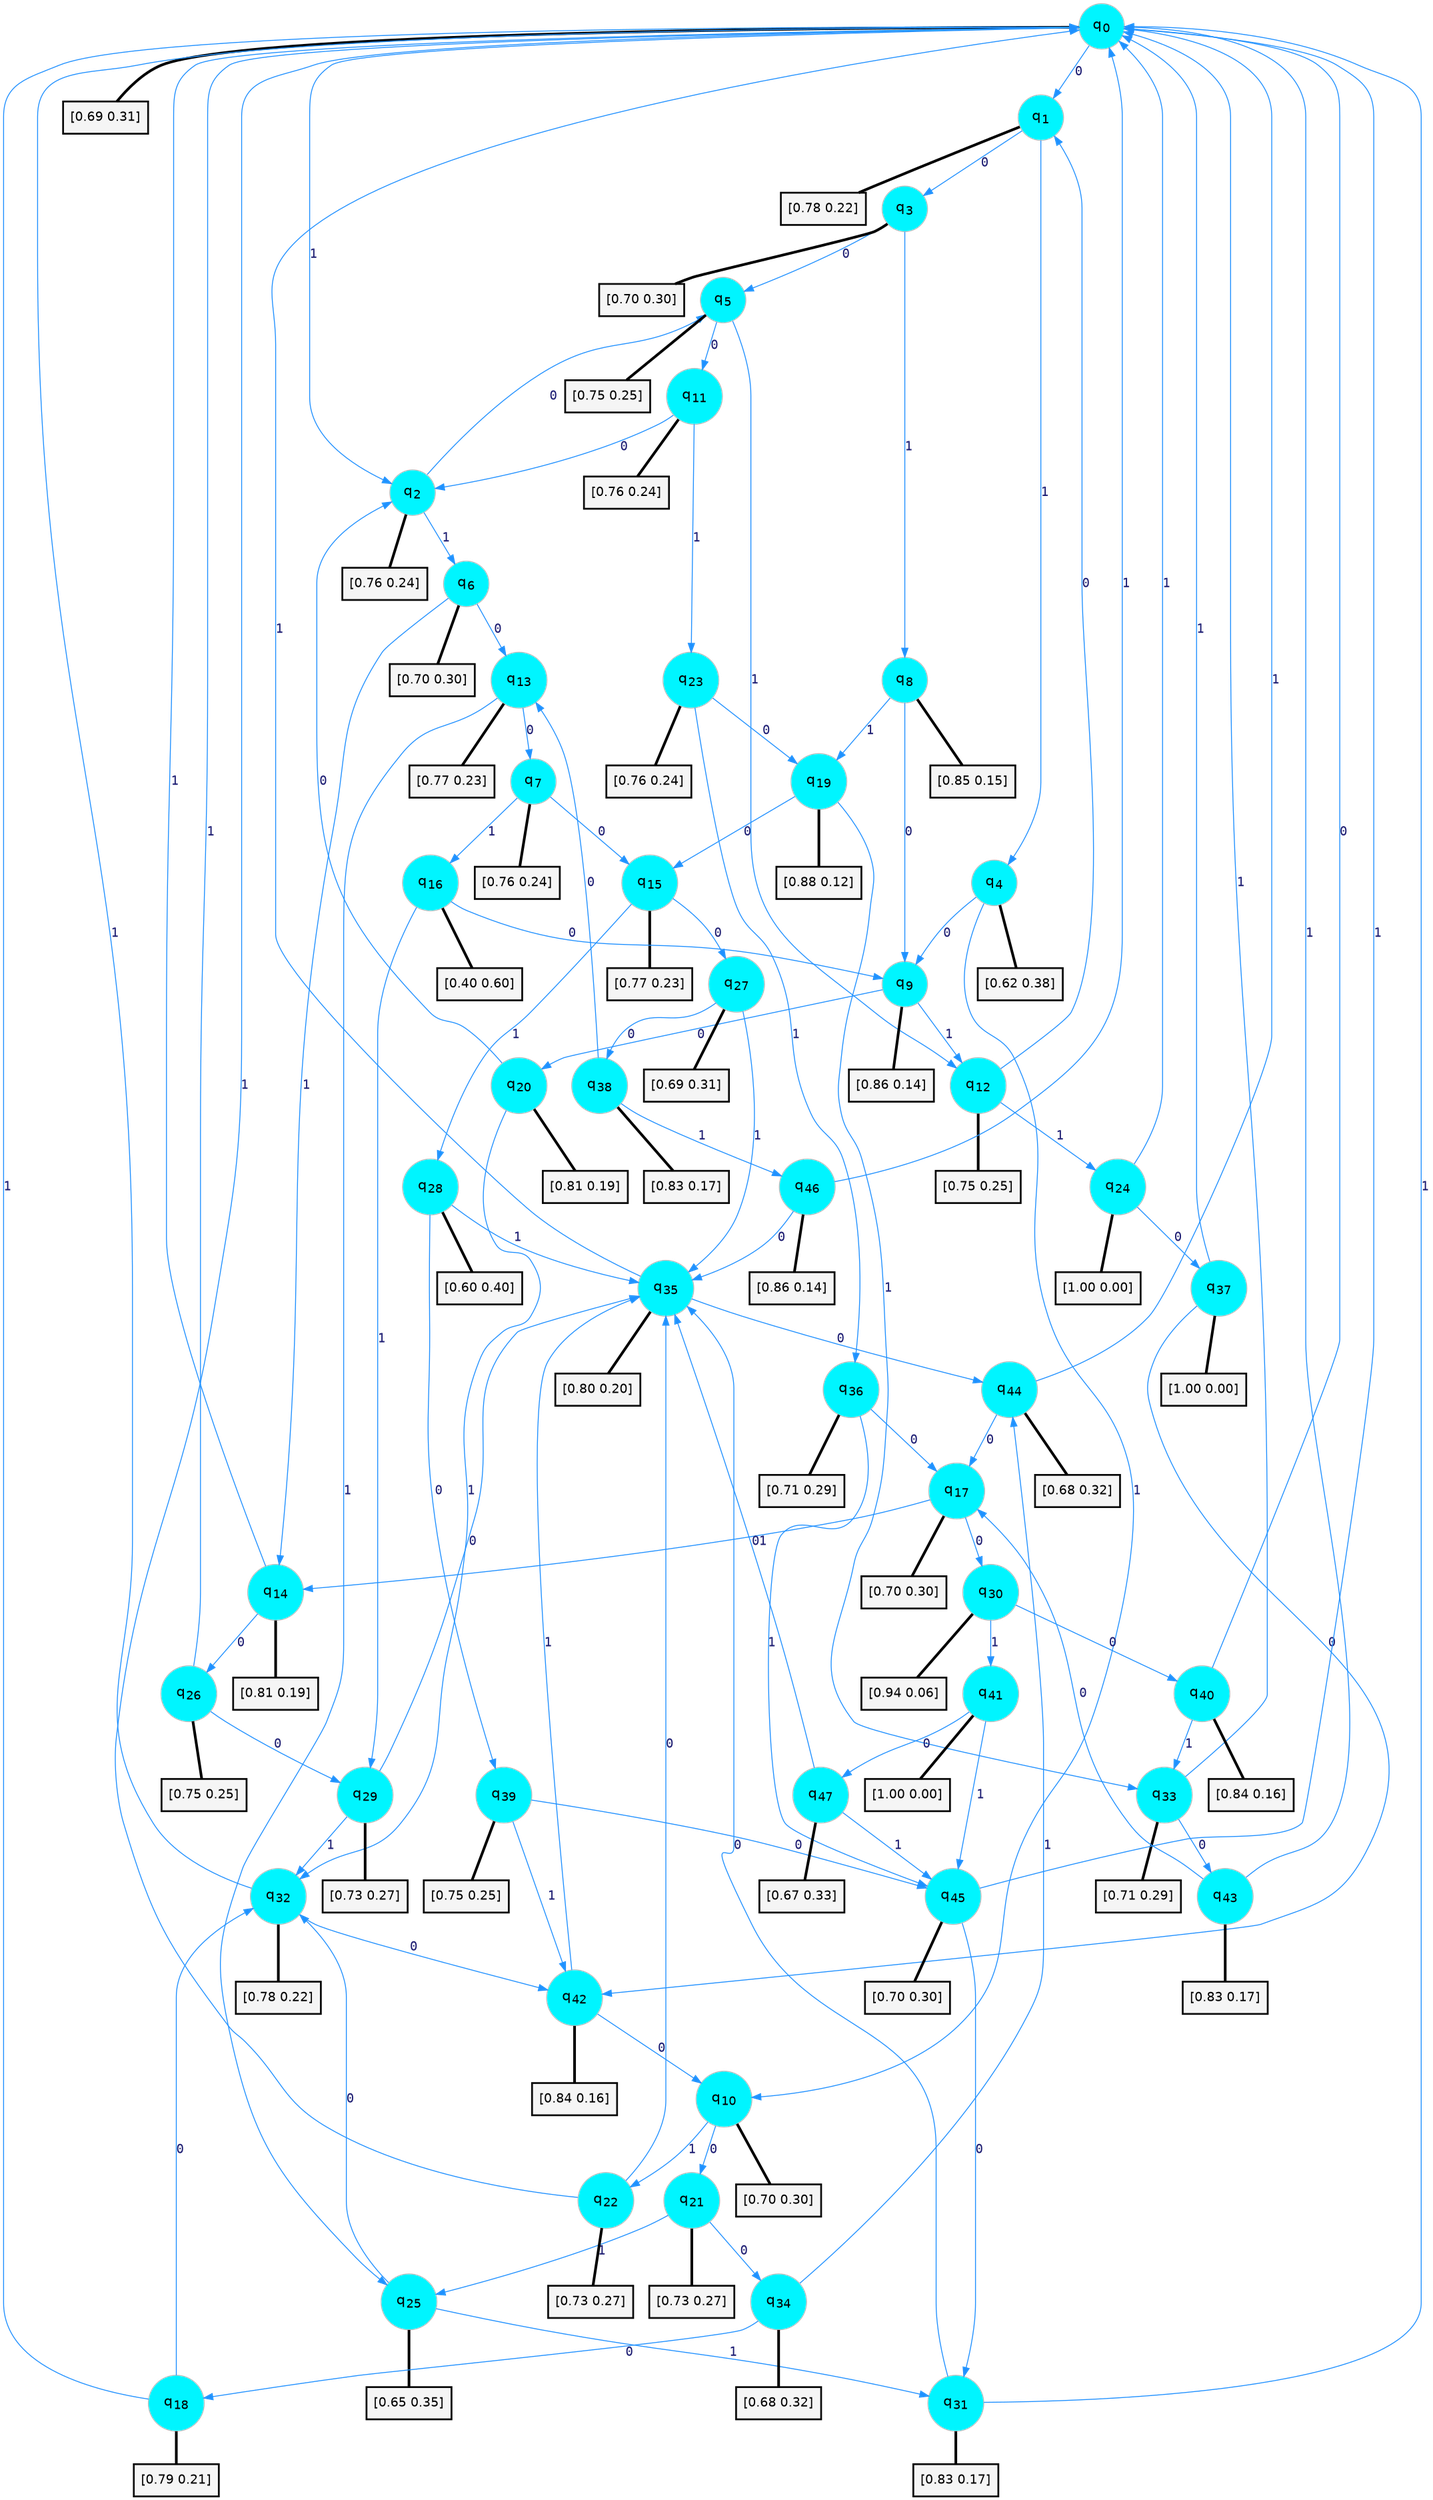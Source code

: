 digraph G {
graph [
bgcolor=transparent, dpi=300, rankdir=TD, size="40,25"];
node [
color=gray, fillcolor=turquoise1, fontcolor=black, fontname=Helvetica, fontsize=16, fontweight=bold, shape=circle, style=filled];
edge [
arrowsize=1, color=dodgerblue1, fontcolor=midnightblue, fontname=courier, fontweight=bold, penwidth=1, style=solid, weight=20];
0[label=<q<SUB>0</SUB>>];
1[label=<q<SUB>1</SUB>>];
2[label=<q<SUB>2</SUB>>];
3[label=<q<SUB>3</SUB>>];
4[label=<q<SUB>4</SUB>>];
5[label=<q<SUB>5</SUB>>];
6[label=<q<SUB>6</SUB>>];
7[label=<q<SUB>7</SUB>>];
8[label=<q<SUB>8</SUB>>];
9[label=<q<SUB>9</SUB>>];
10[label=<q<SUB>10</SUB>>];
11[label=<q<SUB>11</SUB>>];
12[label=<q<SUB>12</SUB>>];
13[label=<q<SUB>13</SUB>>];
14[label=<q<SUB>14</SUB>>];
15[label=<q<SUB>15</SUB>>];
16[label=<q<SUB>16</SUB>>];
17[label=<q<SUB>17</SUB>>];
18[label=<q<SUB>18</SUB>>];
19[label=<q<SUB>19</SUB>>];
20[label=<q<SUB>20</SUB>>];
21[label=<q<SUB>21</SUB>>];
22[label=<q<SUB>22</SUB>>];
23[label=<q<SUB>23</SUB>>];
24[label=<q<SUB>24</SUB>>];
25[label=<q<SUB>25</SUB>>];
26[label=<q<SUB>26</SUB>>];
27[label=<q<SUB>27</SUB>>];
28[label=<q<SUB>28</SUB>>];
29[label=<q<SUB>29</SUB>>];
30[label=<q<SUB>30</SUB>>];
31[label=<q<SUB>31</SUB>>];
32[label=<q<SUB>32</SUB>>];
33[label=<q<SUB>33</SUB>>];
34[label=<q<SUB>34</SUB>>];
35[label=<q<SUB>35</SUB>>];
36[label=<q<SUB>36</SUB>>];
37[label=<q<SUB>37</SUB>>];
38[label=<q<SUB>38</SUB>>];
39[label=<q<SUB>39</SUB>>];
40[label=<q<SUB>40</SUB>>];
41[label=<q<SUB>41</SUB>>];
42[label=<q<SUB>42</SUB>>];
43[label=<q<SUB>43</SUB>>];
44[label=<q<SUB>44</SUB>>];
45[label=<q<SUB>45</SUB>>];
46[label=<q<SUB>46</SUB>>];
47[label=<q<SUB>47</SUB>>];
48[label="[0.69 0.31]", shape=box,fontcolor=black, fontname=Helvetica, fontsize=14, penwidth=2, fillcolor=whitesmoke,color=black];
49[label="[0.78 0.22]", shape=box,fontcolor=black, fontname=Helvetica, fontsize=14, penwidth=2, fillcolor=whitesmoke,color=black];
50[label="[0.76 0.24]", shape=box,fontcolor=black, fontname=Helvetica, fontsize=14, penwidth=2, fillcolor=whitesmoke,color=black];
51[label="[0.70 0.30]", shape=box,fontcolor=black, fontname=Helvetica, fontsize=14, penwidth=2, fillcolor=whitesmoke,color=black];
52[label="[0.62 0.38]", shape=box,fontcolor=black, fontname=Helvetica, fontsize=14, penwidth=2, fillcolor=whitesmoke,color=black];
53[label="[0.75 0.25]", shape=box,fontcolor=black, fontname=Helvetica, fontsize=14, penwidth=2, fillcolor=whitesmoke,color=black];
54[label="[0.70 0.30]", shape=box,fontcolor=black, fontname=Helvetica, fontsize=14, penwidth=2, fillcolor=whitesmoke,color=black];
55[label="[0.76 0.24]", shape=box,fontcolor=black, fontname=Helvetica, fontsize=14, penwidth=2, fillcolor=whitesmoke,color=black];
56[label="[0.85 0.15]", shape=box,fontcolor=black, fontname=Helvetica, fontsize=14, penwidth=2, fillcolor=whitesmoke,color=black];
57[label="[0.86 0.14]", shape=box,fontcolor=black, fontname=Helvetica, fontsize=14, penwidth=2, fillcolor=whitesmoke,color=black];
58[label="[0.70 0.30]", shape=box,fontcolor=black, fontname=Helvetica, fontsize=14, penwidth=2, fillcolor=whitesmoke,color=black];
59[label="[0.76 0.24]", shape=box,fontcolor=black, fontname=Helvetica, fontsize=14, penwidth=2, fillcolor=whitesmoke,color=black];
60[label="[0.75 0.25]", shape=box,fontcolor=black, fontname=Helvetica, fontsize=14, penwidth=2, fillcolor=whitesmoke,color=black];
61[label="[0.77 0.23]", shape=box,fontcolor=black, fontname=Helvetica, fontsize=14, penwidth=2, fillcolor=whitesmoke,color=black];
62[label="[0.81 0.19]", shape=box,fontcolor=black, fontname=Helvetica, fontsize=14, penwidth=2, fillcolor=whitesmoke,color=black];
63[label="[0.77 0.23]", shape=box,fontcolor=black, fontname=Helvetica, fontsize=14, penwidth=2, fillcolor=whitesmoke,color=black];
64[label="[0.40 0.60]", shape=box,fontcolor=black, fontname=Helvetica, fontsize=14, penwidth=2, fillcolor=whitesmoke,color=black];
65[label="[0.70 0.30]", shape=box,fontcolor=black, fontname=Helvetica, fontsize=14, penwidth=2, fillcolor=whitesmoke,color=black];
66[label="[0.79 0.21]", shape=box,fontcolor=black, fontname=Helvetica, fontsize=14, penwidth=2, fillcolor=whitesmoke,color=black];
67[label="[0.88 0.12]", shape=box,fontcolor=black, fontname=Helvetica, fontsize=14, penwidth=2, fillcolor=whitesmoke,color=black];
68[label="[0.81 0.19]", shape=box,fontcolor=black, fontname=Helvetica, fontsize=14, penwidth=2, fillcolor=whitesmoke,color=black];
69[label="[0.73 0.27]", shape=box,fontcolor=black, fontname=Helvetica, fontsize=14, penwidth=2, fillcolor=whitesmoke,color=black];
70[label="[0.73 0.27]", shape=box,fontcolor=black, fontname=Helvetica, fontsize=14, penwidth=2, fillcolor=whitesmoke,color=black];
71[label="[0.76 0.24]", shape=box,fontcolor=black, fontname=Helvetica, fontsize=14, penwidth=2, fillcolor=whitesmoke,color=black];
72[label="[1.00 0.00]", shape=box,fontcolor=black, fontname=Helvetica, fontsize=14, penwidth=2, fillcolor=whitesmoke,color=black];
73[label="[0.65 0.35]", shape=box,fontcolor=black, fontname=Helvetica, fontsize=14, penwidth=2, fillcolor=whitesmoke,color=black];
74[label="[0.75 0.25]", shape=box,fontcolor=black, fontname=Helvetica, fontsize=14, penwidth=2, fillcolor=whitesmoke,color=black];
75[label="[0.69 0.31]", shape=box,fontcolor=black, fontname=Helvetica, fontsize=14, penwidth=2, fillcolor=whitesmoke,color=black];
76[label="[0.60 0.40]", shape=box,fontcolor=black, fontname=Helvetica, fontsize=14, penwidth=2, fillcolor=whitesmoke,color=black];
77[label="[0.73 0.27]", shape=box,fontcolor=black, fontname=Helvetica, fontsize=14, penwidth=2, fillcolor=whitesmoke,color=black];
78[label="[0.94 0.06]", shape=box,fontcolor=black, fontname=Helvetica, fontsize=14, penwidth=2, fillcolor=whitesmoke,color=black];
79[label="[0.83 0.17]", shape=box,fontcolor=black, fontname=Helvetica, fontsize=14, penwidth=2, fillcolor=whitesmoke,color=black];
80[label="[0.78 0.22]", shape=box,fontcolor=black, fontname=Helvetica, fontsize=14, penwidth=2, fillcolor=whitesmoke,color=black];
81[label="[0.71 0.29]", shape=box,fontcolor=black, fontname=Helvetica, fontsize=14, penwidth=2, fillcolor=whitesmoke,color=black];
82[label="[0.68 0.32]", shape=box,fontcolor=black, fontname=Helvetica, fontsize=14, penwidth=2, fillcolor=whitesmoke,color=black];
83[label="[0.80 0.20]", shape=box,fontcolor=black, fontname=Helvetica, fontsize=14, penwidth=2, fillcolor=whitesmoke,color=black];
84[label="[0.71 0.29]", shape=box,fontcolor=black, fontname=Helvetica, fontsize=14, penwidth=2, fillcolor=whitesmoke,color=black];
85[label="[1.00 0.00]", shape=box,fontcolor=black, fontname=Helvetica, fontsize=14, penwidth=2, fillcolor=whitesmoke,color=black];
86[label="[0.83 0.17]", shape=box,fontcolor=black, fontname=Helvetica, fontsize=14, penwidth=2, fillcolor=whitesmoke,color=black];
87[label="[0.75 0.25]", shape=box,fontcolor=black, fontname=Helvetica, fontsize=14, penwidth=2, fillcolor=whitesmoke,color=black];
88[label="[0.84 0.16]", shape=box,fontcolor=black, fontname=Helvetica, fontsize=14, penwidth=2, fillcolor=whitesmoke,color=black];
89[label="[1.00 0.00]", shape=box,fontcolor=black, fontname=Helvetica, fontsize=14, penwidth=2, fillcolor=whitesmoke,color=black];
90[label="[0.84 0.16]", shape=box,fontcolor=black, fontname=Helvetica, fontsize=14, penwidth=2, fillcolor=whitesmoke,color=black];
91[label="[0.83 0.17]", shape=box,fontcolor=black, fontname=Helvetica, fontsize=14, penwidth=2, fillcolor=whitesmoke,color=black];
92[label="[0.68 0.32]", shape=box,fontcolor=black, fontname=Helvetica, fontsize=14, penwidth=2, fillcolor=whitesmoke,color=black];
93[label="[0.70 0.30]", shape=box,fontcolor=black, fontname=Helvetica, fontsize=14, penwidth=2, fillcolor=whitesmoke,color=black];
94[label="[0.86 0.14]", shape=box,fontcolor=black, fontname=Helvetica, fontsize=14, penwidth=2, fillcolor=whitesmoke,color=black];
95[label="[0.67 0.33]", shape=box,fontcolor=black, fontname=Helvetica, fontsize=14, penwidth=2, fillcolor=whitesmoke,color=black];
0->1 [label=0];
0->2 [label=1];
0->48 [arrowhead=none, penwidth=3,color=black];
1->3 [label=0];
1->4 [label=1];
1->49 [arrowhead=none, penwidth=3,color=black];
2->5 [label=0];
2->6 [label=1];
2->50 [arrowhead=none, penwidth=3,color=black];
3->5 [label=0];
3->8 [label=1];
3->51 [arrowhead=none, penwidth=3,color=black];
4->9 [label=0];
4->10 [label=1];
4->52 [arrowhead=none, penwidth=3,color=black];
5->11 [label=0];
5->12 [label=1];
5->53 [arrowhead=none, penwidth=3,color=black];
6->13 [label=0];
6->14 [label=1];
6->54 [arrowhead=none, penwidth=3,color=black];
7->15 [label=0];
7->16 [label=1];
7->55 [arrowhead=none, penwidth=3,color=black];
8->9 [label=0];
8->19 [label=1];
8->56 [arrowhead=none, penwidth=3,color=black];
9->20 [label=0];
9->12 [label=1];
9->57 [arrowhead=none, penwidth=3,color=black];
10->21 [label=0];
10->22 [label=1];
10->58 [arrowhead=none, penwidth=3,color=black];
11->2 [label=0];
11->23 [label=1];
11->59 [arrowhead=none, penwidth=3,color=black];
12->1 [label=0];
12->24 [label=1];
12->60 [arrowhead=none, penwidth=3,color=black];
13->7 [label=0];
13->25 [label=1];
13->61 [arrowhead=none, penwidth=3,color=black];
14->26 [label=0];
14->0 [label=1];
14->62 [arrowhead=none, penwidth=3,color=black];
15->27 [label=0];
15->28 [label=1];
15->63 [arrowhead=none, penwidth=3,color=black];
16->9 [label=0];
16->29 [label=1];
16->64 [arrowhead=none, penwidth=3,color=black];
17->30 [label=0];
17->14 [label=1];
17->65 [arrowhead=none, penwidth=3,color=black];
18->32 [label=0];
18->0 [label=1];
18->66 [arrowhead=none, penwidth=3,color=black];
19->15 [label=0];
19->33 [label=1];
19->67 [arrowhead=none, penwidth=3,color=black];
20->2 [label=0];
20->32 [label=1];
20->68 [arrowhead=none, penwidth=3,color=black];
21->34 [label=0];
21->25 [label=1];
21->69 [arrowhead=none, penwidth=3,color=black];
22->35 [label=0];
22->0 [label=1];
22->70 [arrowhead=none, penwidth=3,color=black];
23->19 [label=0];
23->36 [label=1];
23->71 [arrowhead=none, penwidth=3,color=black];
24->37 [label=0];
24->0 [label=1];
24->72 [arrowhead=none, penwidth=3,color=black];
25->32 [label=0];
25->31 [label=1];
25->73 [arrowhead=none, penwidth=3,color=black];
26->29 [label=0];
26->0 [label=1];
26->74 [arrowhead=none, penwidth=3,color=black];
27->38 [label=0];
27->35 [label=1];
27->75 [arrowhead=none, penwidth=3,color=black];
28->39 [label=0];
28->35 [label=1];
28->76 [arrowhead=none, penwidth=3,color=black];
29->35 [label=0];
29->32 [label=1];
29->77 [arrowhead=none, penwidth=3,color=black];
30->40 [label=0];
30->41 [label=1];
30->78 [arrowhead=none, penwidth=3,color=black];
31->35 [label=0];
31->0 [label=1];
31->79 [arrowhead=none, penwidth=3,color=black];
32->42 [label=0];
32->0 [label=1];
32->80 [arrowhead=none, penwidth=3,color=black];
33->43 [label=0];
33->0 [label=1];
33->81 [arrowhead=none, penwidth=3,color=black];
34->18 [label=0];
34->44 [label=1];
34->82 [arrowhead=none, penwidth=3,color=black];
35->44 [label=0];
35->0 [label=1];
35->83 [arrowhead=none, penwidth=3,color=black];
36->17 [label=0];
36->45 [label=1];
36->84 [arrowhead=none, penwidth=3,color=black];
37->42 [label=0];
37->0 [label=1];
37->85 [arrowhead=none, penwidth=3,color=black];
38->13 [label=0];
38->46 [label=1];
38->86 [arrowhead=none, penwidth=3,color=black];
39->45 [label=0];
39->42 [label=1];
39->87 [arrowhead=none, penwidth=3,color=black];
40->0 [label=0];
40->33 [label=1];
40->88 [arrowhead=none, penwidth=3,color=black];
41->47 [label=0];
41->45 [label=1];
41->89 [arrowhead=none, penwidth=3,color=black];
42->10 [label=0];
42->35 [label=1];
42->90 [arrowhead=none, penwidth=3,color=black];
43->17 [label=0];
43->0 [label=1];
43->91 [arrowhead=none, penwidth=3,color=black];
44->17 [label=0];
44->0 [label=1];
44->92 [arrowhead=none, penwidth=3,color=black];
45->31 [label=0];
45->0 [label=1];
45->93 [arrowhead=none, penwidth=3,color=black];
46->35 [label=0];
46->0 [label=1];
46->94 [arrowhead=none, penwidth=3,color=black];
47->35 [label=0];
47->45 [label=1];
47->95 [arrowhead=none, penwidth=3,color=black];
}
